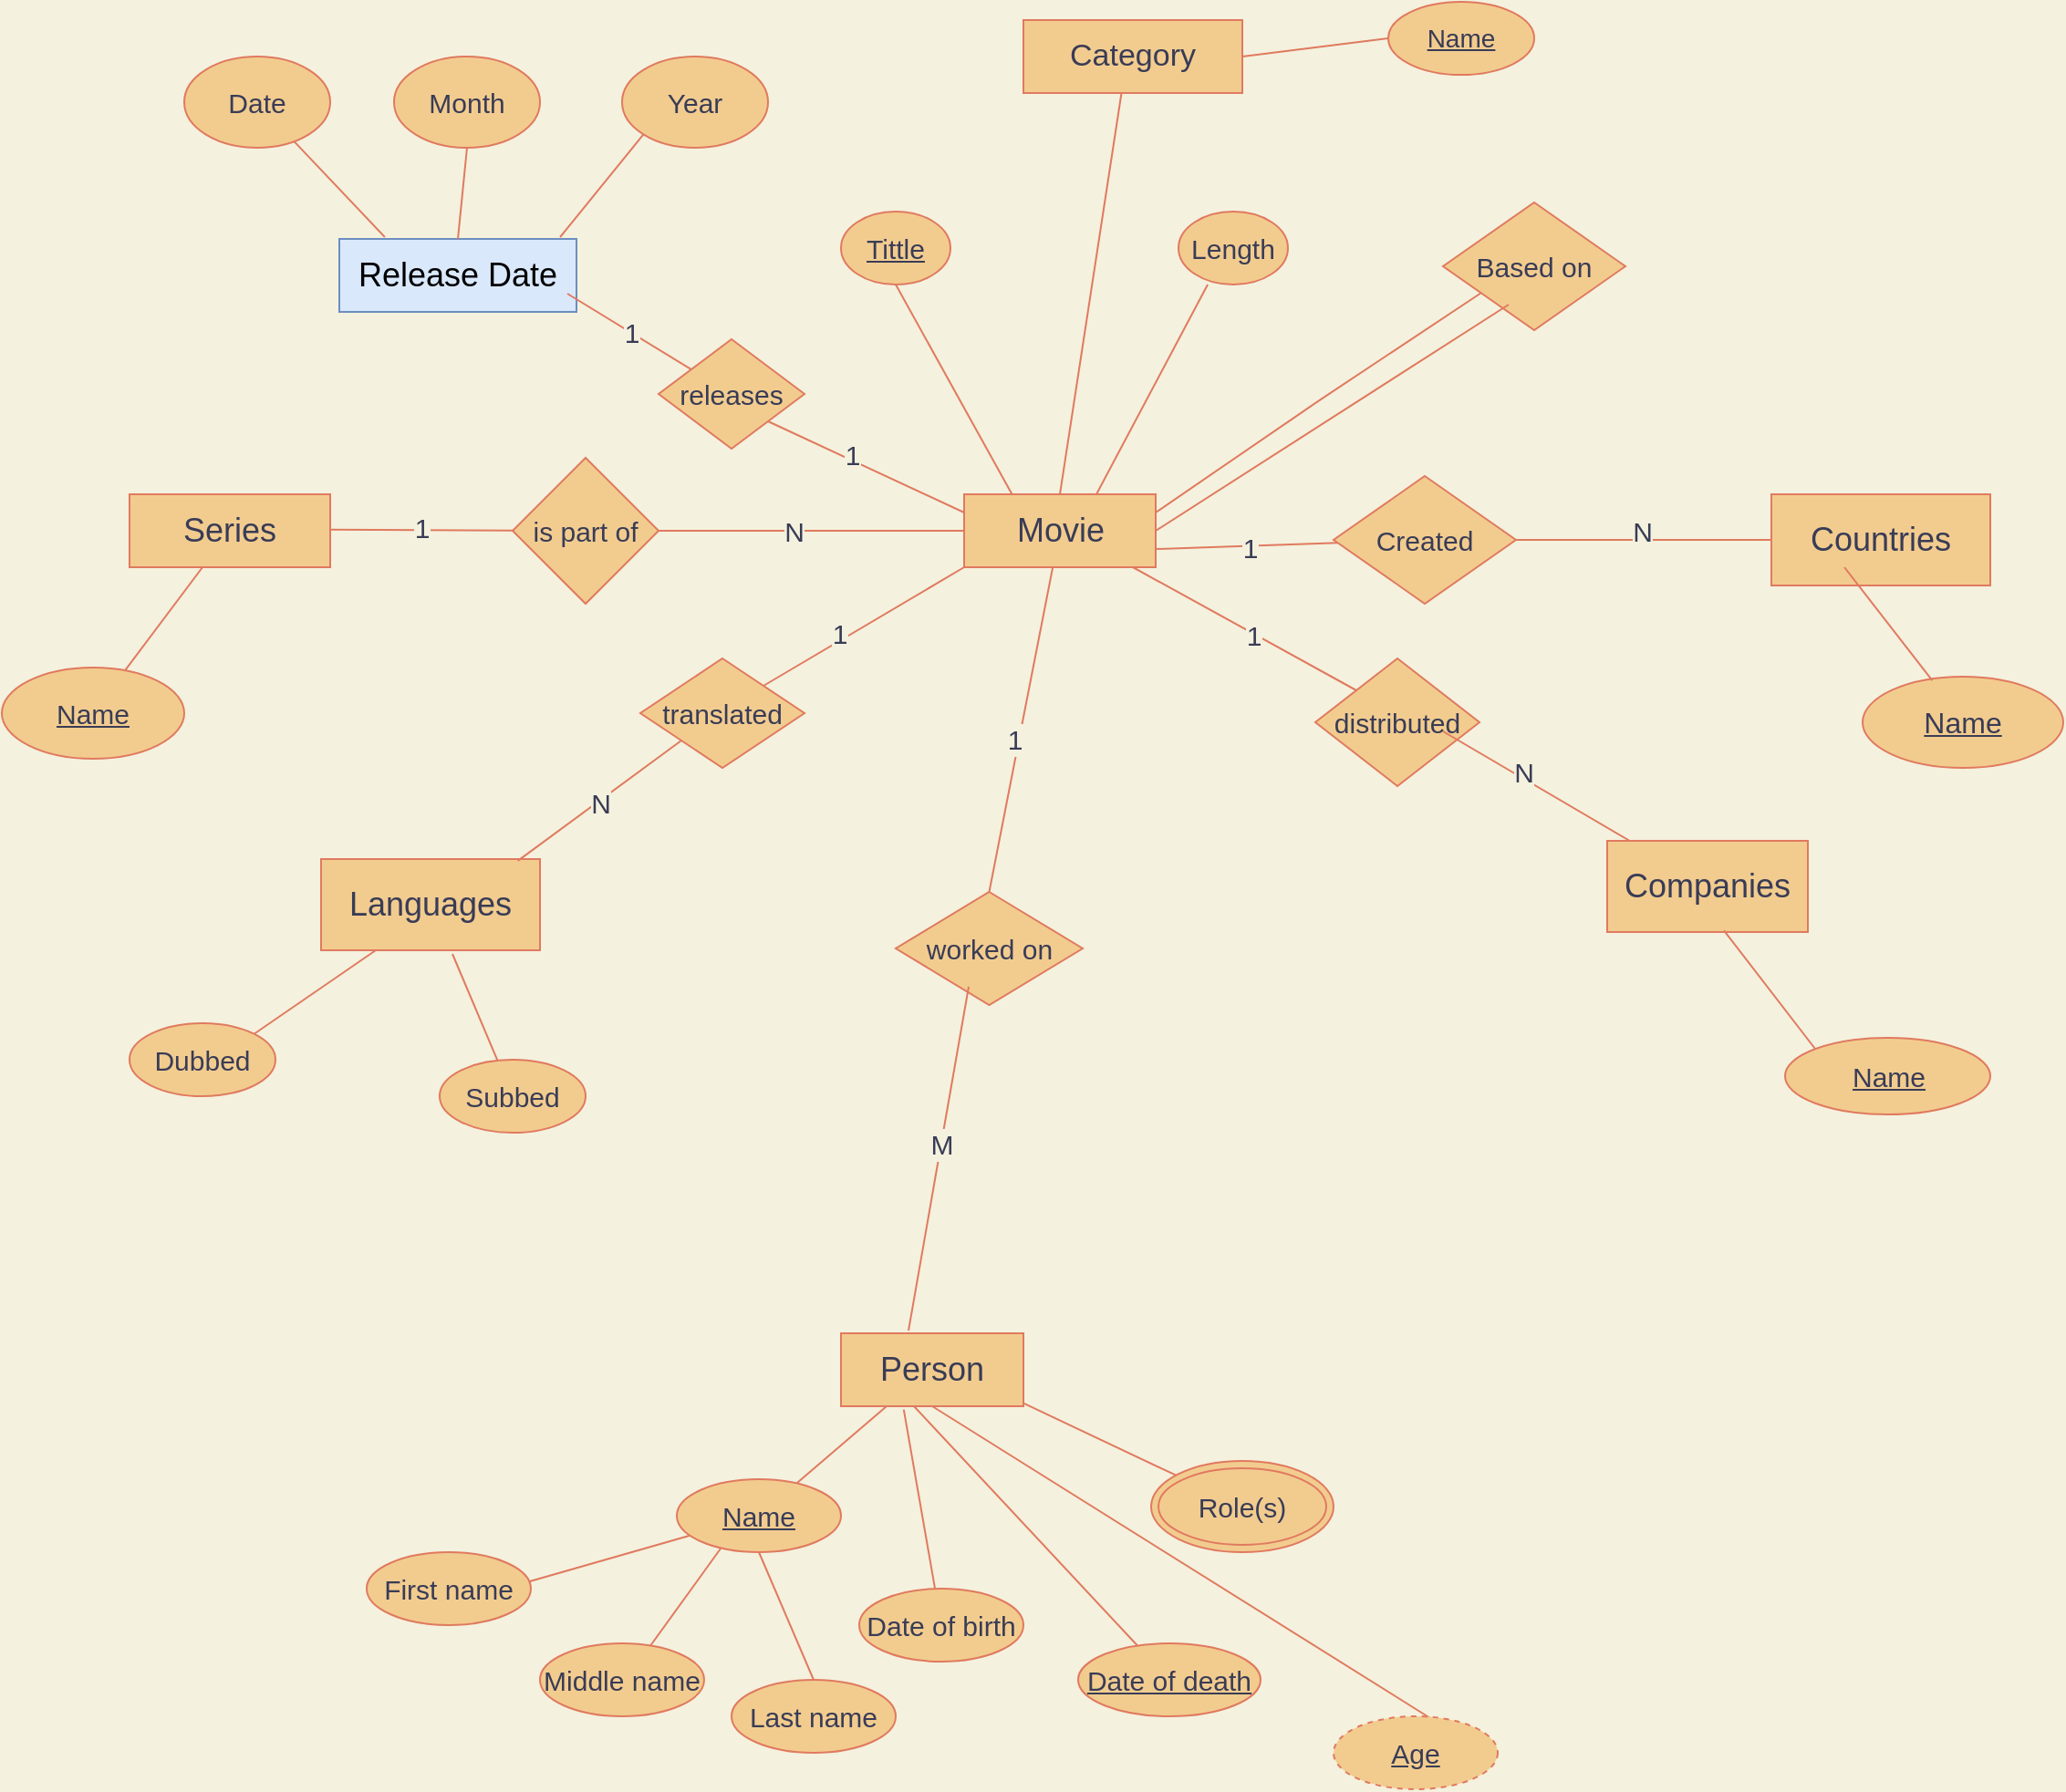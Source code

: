 <mxfile version="13.7.7" type="github">
  <diagram id="R2lEEEUBdFMjLlhIrx00" name="Page-1">
    <mxGraphModel dx="1888" dy="1680" grid="1" gridSize="10" guides="1" tooltips="1" connect="1" arrows="0" fold="1" page="1" pageScale="1" pageWidth="850" pageHeight="1100" background="#F4F1DE" math="0" shadow="0" extFonts="Permanent Marker^https://fonts.googleapis.com/css?family=Permanent+Marker">
      <root>
        <mxCell id="0" />
        <mxCell id="1" parent="0" />
        <mxCell id="QT8byqksIuODXXpdPn-B-1" value="&lt;font style=&quot;font-size: 18px&quot;&gt;Movie&lt;/font&gt;" style="rounded=0;whiteSpace=wrap;html=1;fillColor=#F2CC8F;strokeColor=#E07A5F;fontColor=#393C56;" parent="1" vertex="1">
          <mxGeometry x="407.5" y="210" width="105" height="40" as="geometry" />
        </mxCell>
        <mxCell id="QT8byqksIuODXXpdPn-B-2" value="&lt;font style=&quot;font-size: 18px&quot;&gt;Release Date&lt;/font&gt;" style="rounded=0;whiteSpace=wrap;html=1;fillColor=#dae8fc;strokeColor=#6c8ebf;" parent="1" vertex="1">
          <mxGeometry x="65" y="70" width="130" height="40" as="geometry" />
        </mxCell>
        <mxCell id="sR3rpR7EwdKjjfOCHWL--3" value="" style="edgeStyle=none;orthogonalLoop=1;jettySize=auto;html=1;endArrow=none;fillColor=#F2CC8F;fontSize=15;fontColor=#393C56;strokeColor=#E07A5F;labelBackgroundColor=#F4F1DE;" parent="1" source="QT8byqksIuODXXpdPn-B-3" target="sR3rpR7EwdKjjfOCHWL--2" edge="1">
          <mxGeometry relative="1" as="geometry" />
        </mxCell>
        <mxCell id="QT8byqksIuODXXpdPn-B-3" value="&lt;font style=&quot;font-size: 18px&quot;&gt;Series&lt;/font&gt;" style="rounded=0;whiteSpace=wrap;html=1;fontSize=18;fillColor=#F2CC8F;strokeColor=#E07A5F;fontColor=#393C56;" parent="1" vertex="1">
          <mxGeometry x="-50" y="210" width="110" height="40" as="geometry" />
        </mxCell>
        <mxCell id="QT8byqksIuODXXpdPn-B-4" value="&lt;font style=&quot;font-size: 18px&quot;&gt;Languages&lt;/font&gt;" style="rounded=0;whiteSpace=wrap;html=1;fillColor=#F2CC8F;strokeColor=#E07A5F;fontColor=#393C56;" parent="1" vertex="1">
          <mxGeometry x="55" y="410" width="120" height="50" as="geometry" />
        </mxCell>
        <mxCell id="QT8byqksIuODXXpdPn-B-5" value="&lt;font style=&quot;font-size: 18px&quot;&gt;Companies&lt;/font&gt;" style="rounded=0;whiteSpace=wrap;html=1;sketch=0;strokeColor=#E07A5F;fillColor=#F2CC8F;fontColor=#393C56;" parent="1" vertex="1">
          <mxGeometry x="760" y="400" width="110" height="50" as="geometry" />
        </mxCell>
        <mxCell id="QT8byqksIuODXXpdPn-B-6" value="&lt;font style=&quot;font-size: 18px&quot;&gt;Countries&lt;/font&gt;" style="rounded=0;whiteSpace=wrap;html=1;sketch=0;strokeColor=#E07A5F;fillColor=#F2CC8F;fontColor=#393C56;" parent="1" vertex="1">
          <mxGeometry x="850" y="210" width="120" height="50" as="geometry" />
        </mxCell>
        <mxCell id="QT8byqksIuODXXpdPn-B-7" value="&lt;u&gt;&lt;font style=&quot;font-size: 16px&quot;&gt;Name&lt;/font&gt;&lt;/u&gt;" style="ellipse;whiteSpace=wrap;html=1;rounded=0;fontColor=#393C56;strokeColor=#E07A5F;fillColor=#F2CC8F;sketch=0;" parent="1" vertex="1">
          <mxGeometry x="900" y="310" width="110" height="50" as="geometry" />
        </mxCell>
        <mxCell id="QT8byqksIuODXXpdPn-B-9" value="&lt;font style=&quot;font-size: 15px&quot;&gt;&lt;u&gt;Name&lt;/u&gt;&lt;/font&gt;" style="ellipse;whiteSpace=wrap;html=1;rounded=0;fontColor=#393C56;strokeColor=#E07A5F;fillColor=#F2CC8F;sketch=0;" parent="1" vertex="1">
          <mxGeometry x="857.5" y="508" width="112.5" height="42" as="geometry" />
        </mxCell>
        <mxCell id="QT8byqksIuODXXpdPn-B-11" value="Dubbed" style="ellipse;whiteSpace=wrap;html=1;rounded=0;fontColor=#393C56;strokeColor=#E07A5F;fillColor=#F2CC8F;fontSize=15;" parent="1" vertex="1">
          <mxGeometry x="-50" y="500" width="80" height="40" as="geometry" />
        </mxCell>
        <mxCell id="sR3rpR7EwdKjjfOCHWL--2" value="&lt;font style=&quot;font-size: 15px&quot;&gt;&lt;u&gt;Name&lt;/u&gt;&lt;/font&gt;" style="ellipse;whiteSpace=wrap;html=1;rounded=0;fontSize=18;fontColor=#393C56;strokeColor=#E07A5F;fillColor=#F2CC8F;" parent="1" vertex="1">
          <mxGeometry x="-120" y="305" width="100" height="50" as="geometry" />
        </mxCell>
        <mxCell id="sR3rpR7EwdKjjfOCHWL--5" value="Date" style="ellipse;whiteSpace=wrap;html=1;rounded=0;sketch=0;strokeColor=#E07A5F;fillColor=#F2CC8F;fontSize=15;fontColor=#393C56;" parent="1" vertex="1">
          <mxGeometry x="-20" y="-30" width="80" height="50" as="geometry" />
        </mxCell>
        <mxCell id="sR3rpR7EwdKjjfOCHWL--6" value="Month" style="ellipse;whiteSpace=wrap;html=1;rounded=0;sketch=0;strokeColor=#E07A5F;fillColor=#F2CC8F;fontSize=15;fontColor=#393C56;" parent="1" vertex="1">
          <mxGeometry x="95" y="-30" width="80" height="50" as="geometry" />
        </mxCell>
        <mxCell id="sR3rpR7EwdKjjfOCHWL--7" value="Year" style="ellipse;whiteSpace=wrap;html=1;rounded=0;sketch=0;strokeColor=#E07A5F;fillColor=#F2CC8F;fontSize=15;fontColor=#393C56;" parent="1" vertex="1">
          <mxGeometry x="220" y="-30" width="80" height="50" as="geometry" />
        </mxCell>
        <mxCell id="sR3rpR7EwdKjjfOCHWL--8" value="" style="endArrow=none;html=1;strokeColor=#E07A5F;fillColor=#F2CC8F;fontSize=15;fontColor=#393C56;exitX=0.192;exitY=-0.025;exitDx=0;exitDy=0;exitPerimeter=0;labelBackgroundColor=#F4F1DE;" parent="1" source="QT8byqksIuODXXpdPn-B-2" target="sR3rpR7EwdKjjfOCHWL--5" edge="1">
          <mxGeometry width="50" height="50" relative="1" as="geometry">
            <mxPoint x="80" y="110" as="sourcePoint" />
            <mxPoint x="130" y="60" as="targetPoint" />
          </mxGeometry>
        </mxCell>
        <mxCell id="sR3rpR7EwdKjjfOCHWL--9" value="" style="endArrow=none;html=1;strokeColor=#E07A5F;fillColor=#F2CC8F;fontSize=15;fontColor=#393C56;exitX=0.5;exitY=0;exitDx=0;exitDy=0;entryX=0.5;entryY=1;entryDx=0;entryDy=0;labelBackgroundColor=#F4F1DE;" parent="1" source="QT8byqksIuODXXpdPn-B-2" target="sR3rpR7EwdKjjfOCHWL--6" edge="1">
          <mxGeometry width="50" height="50" relative="1" as="geometry">
            <mxPoint x="120" y="110" as="sourcePoint" />
            <mxPoint x="170" y="60" as="targetPoint" />
          </mxGeometry>
        </mxCell>
        <mxCell id="sR3rpR7EwdKjjfOCHWL--10" value="" style="endArrow=none;html=1;strokeColor=#E07A5F;fillColor=#F2CC8F;fontSize=15;fontColor=#393C56;entryX=0;entryY=1;entryDx=0;entryDy=0;exitX=0.931;exitY=-0.025;exitDx=0;exitDy=0;exitPerimeter=0;labelBackgroundColor=#F4F1DE;" parent="1" source="QT8byqksIuODXXpdPn-B-2" target="sR3rpR7EwdKjjfOCHWL--7" edge="1">
          <mxGeometry width="50" height="50" relative="1" as="geometry">
            <mxPoint x="200" y="110" as="sourcePoint" />
            <mxPoint x="250" y="60" as="targetPoint" />
          </mxGeometry>
        </mxCell>
        <mxCell id="sR3rpR7EwdKjjfOCHWL--12" value="&lt;u&gt;Tittle&lt;/u&gt;" style="ellipse;whiteSpace=wrap;html=1;rounded=0;sketch=0;strokeColor=#E07A5F;fillColor=#F2CC8F;fontSize=15;fontColor=#393C56;" parent="1" vertex="1">
          <mxGeometry x="340" y="55" width="60" height="40" as="geometry" />
        </mxCell>
        <mxCell id="sR3rpR7EwdKjjfOCHWL--13" value="Length" style="ellipse;whiteSpace=wrap;html=1;rounded=0;sketch=0;strokeColor=#E07A5F;fillColor=#F2CC8F;fontSize=15;fontColor=#393C56;" parent="1" vertex="1">
          <mxGeometry x="525" y="55" width="60" height="40" as="geometry" />
        </mxCell>
        <mxCell id="sR3rpR7EwdKjjfOCHWL--14" value="" style="endArrow=none;html=1;strokeColor=#E07A5F;fillColor=#F2CC8F;fontSize=15;fontColor=#393C56;entryX=0.267;entryY=1;entryDx=0;entryDy=0;entryPerimeter=0;labelBackgroundColor=#F4F1DE;" parent="1" target="sR3rpR7EwdKjjfOCHWL--13" edge="1">
          <mxGeometry width="50" height="50" relative="1" as="geometry">
            <mxPoint x="480" y="210" as="sourcePoint" />
            <mxPoint x="500" y="190" as="targetPoint" />
          </mxGeometry>
        </mxCell>
        <mxCell id="sR3rpR7EwdKjjfOCHWL--15" value="" style="endArrow=none;html=1;strokeColor=#E07A5F;fillColor=#F2CC8F;fontSize=15;fontColor=#393C56;exitX=0.5;exitY=0;exitDx=0;exitDy=0;entryX=0.5;entryY=1;entryDx=0;entryDy=0;labelBackgroundColor=#F4F1DE;" parent="1" source="QT8byqksIuODXXpdPn-B-1" edge="1">
          <mxGeometry width="50" height="50" relative="1" as="geometry">
            <mxPoint x="400" y="220" as="sourcePoint" />
            <mxPoint x="493.75" y="-10" as="targetPoint" />
          </mxGeometry>
        </mxCell>
        <mxCell id="sR3rpR7EwdKjjfOCHWL--16" value="" style="endArrow=none;html=1;strokeColor=#E07A5F;fillColor=#F2CC8F;fontSize=15;fontColor=#393C56;exitX=0.5;exitY=1;exitDx=0;exitDy=0;entryX=0.25;entryY=0;entryDx=0;entryDy=0;labelBackgroundColor=#F4F1DE;" parent="1" source="sR3rpR7EwdKjjfOCHWL--12" target="QT8byqksIuODXXpdPn-B-1" edge="1">
          <mxGeometry width="50" height="50" relative="1" as="geometry">
            <mxPoint x="370" y="170" as="sourcePoint" />
            <mxPoint x="400" y="210" as="targetPoint" />
          </mxGeometry>
        </mxCell>
        <mxCell id="sR3rpR7EwdKjjfOCHWL--18" value="" style="endArrow=none;html=1;strokeColor=#E07A5F;fillColor=#F2CC8F;fontSize=15;fontColor=#393C56;exitX=1;exitY=0;exitDx=0;exitDy=0;entryX=0.25;entryY=1;entryDx=0;entryDy=0;labelBackgroundColor=#F4F1DE;" parent="1" source="QT8byqksIuODXXpdPn-B-11" target="QT8byqksIuODXXpdPn-B-4" edge="1">
          <mxGeometry width="50" height="50" relative="1" as="geometry">
            <mxPoint x="70" y="490" as="sourcePoint" />
            <mxPoint x="120" y="440" as="targetPoint" />
          </mxGeometry>
        </mxCell>
        <mxCell id="sR3rpR7EwdKjjfOCHWL--19" value="" style="endArrow=none;html=1;strokeColor=#E07A5F;fillColor=#F2CC8F;fontSize=15;fontColor=#393C56;entryX=0;entryY=0;entryDx=0;entryDy=0;exitX=0.582;exitY=0.984;exitDx=0;exitDy=0;exitPerimeter=0;labelBackgroundColor=#F4F1DE;" parent="1" source="QT8byqksIuODXXpdPn-B-5" target="QT8byqksIuODXXpdPn-B-9" edge="1">
          <mxGeometry width="50" height="50" relative="1" as="geometry">
            <mxPoint x="626" y="460" as="sourcePoint" />
            <mxPoint x="635" y="510" as="targetPoint" />
          </mxGeometry>
        </mxCell>
        <mxCell id="sR3rpR7EwdKjjfOCHWL--20" value="" style="endArrow=none;html=1;strokeColor=#E07A5F;fillColor=#F2CC8F;fontSize=15;fontColor=#393C56;exitX=0.347;exitY=0.042;exitDx=0;exitDy=0;exitPerimeter=0;labelBackgroundColor=#F4F1DE;" parent="1" source="QT8byqksIuODXXpdPn-B-7" edge="1">
          <mxGeometry width="50" height="50" relative="1" as="geometry">
            <mxPoint x="890" y="310" as="sourcePoint" />
            <mxPoint x="890" y="250" as="targetPoint" />
          </mxGeometry>
        </mxCell>
        <mxCell id="sR3rpR7EwdKjjfOCHWL--21" value="&lt;font style=&quot;font-size: 18px&quot;&gt;Person&lt;/font&gt;" style="rounded=0;whiteSpace=wrap;html=1;sketch=0;strokeColor=#E07A5F;fillColor=#F2CC8F;fontSize=15;fontColor=#393C56;" parent="1" vertex="1">
          <mxGeometry x="340" y="670" width="100" height="40" as="geometry" />
        </mxCell>
        <mxCell id="sR3rpR7EwdKjjfOCHWL--22" value="" style="endArrow=none;html=1;strokeColor=#E07A5F;fillColor=#F2CC8F;fontSize=15;fontColor=#393C56;entryX=0.25;entryY=1;entryDx=0;entryDy=0;exitX=0.733;exitY=0.05;exitDx=0;exitDy=0;exitPerimeter=0;labelBackgroundColor=#F4F1DE;" parent="1" source="sR3rpR7EwdKjjfOCHWL--24" target="sR3rpR7EwdKjjfOCHWL--21" edge="1">
          <mxGeometry width="50" height="50" relative="1" as="geometry">
            <mxPoint x="304" y="499" as="sourcePoint" />
            <mxPoint x="346.718" y="493.282" as="targetPoint" />
          </mxGeometry>
        </mxCell>
        <mxCell id="sR3rpR7EwdKjjfOCHWL--24" value="&lt;u&gt;Name&lt;/u&gt;" style="ellipse;whiteSpace=wrap;html=1;rounded=0;sketch=0;strokeColor=#E07A5F;fillColor=#F2CC8F;fontSize=15;fontColor=#393C56;" parent="1" vertex="1">
          <mxGeometry x="250" y="750" width="90" height="40" as="geometry" />
        </mxCell>
        <mxCell id="sR3rpR7EwdKjjfOCHWL--25" value="" style="endArrow=none;html=1;strokeColor=#E07A5F;fillColor=#F2CC8F;fontSize=15;fontColor=#393C56;entryX=0.5;entryY=1;entryDx=0;entryDy=0;exitX=0.589;exitY=0.025;exitDx=0;exitDy=0;exitPerimeter=0;labelBackgroundColor=#F4F1DE;" parent="1" source="sR3rpR7EwdKjjfOCHWL--26" target="sR3rpR7EwdKjjfOCHWL--21" edge="1">
          <mxGeometry width="50" height="50" relative="1" as="geometry">
            <mxPoint x="390" y="510" as="sourcePoint" />
            <mxPoint x="385" y="470" as="targetPoint" />
          </mxGeometry>
        </mxCell>
        <mxCell id="sR3rpR7EwdKjjfOCHWL--26" value="&lt;u&gt;Age&lt;/u&gt;" style="ellipse;whiteSpace=wrap;html=1;rounded=0;sketch=0;strokeColor=#E07A5F;fillColor=#F2CC8F;fontSize=15;fontColor=#393C56;dashed=1;" parent="1" vertex="1">
          <mxGeometry x="610" y="880" width="90" height="40" as="geometry" />
        </mxCell>
        <mxCell id="sR3rpR7EwdKjjfOCHWL--27" value="" style="endArrow=none;html=1;strokeColor=#E07A5F;fillColor=#F2CC8F;fontSize=15;fontColor=#393C56;entryX=0.25;entryY=1;entryDx=0;entryDy=0;labelBackgroundColor=#F4F1DE;" parent="1" source="sR3rpR7EwdKjjfOCHWL--39" edge="1">
          <mxGeometry width="50" height="50" relative="1" as="geometry">
            <mxPoint x="471.724" y="740.004" as="sourcePoint" />
            <mxPoint x="440" y="708.28" as="targetPoint" />
          </mxGeometry>
        </mxCell>
        <mxCell id="sR3rpR7EwdKjjfOCHWL--31" value="" style="edgeStyle=none;orthogonalLoop=1;jettySize=auto;html=1;endArrow=none;strokeColor=#E07A5F;fillColor=#F2CC8F;fontSize=15;fontColor=#393C56;labelBackgroundColor=#F4F1DE;entryX=0.344;entryY=1.045;entryDx=0;entryDy=0;entryPerimeter=0;" parent="1" source="sR3rpR7EwdKjjfOCHWL--30" target="sR3rpR7EwdKjjfOCHWL--21" edge="1">
          <mxGeometry relative="1" as="geometry">
            <mxPoint x="402" y="840" as="targetPoint" />
            <Array as="points" />
          </mxGeometry>
        </mxCell>
        <mxCell id="sR3rpR7EwdKjjfOCHWL--30" value="Date of birth" style="ellipse;whiteSpace=wrap;html=1;rounded=0;sketch=0;strokeColor=#E07A5F;fillColor=#F2CC8F;fontSize=15;fontColor=#393C56;" parent="1" vertex="1">
          <mxGeometry x="350" y="810" width="90" height="40" as="geometry" />
        </mxCell>
        <mxCell id="sR3rpR7EwdKjjfOCHWL--32" value="" style="endArrow=none;html=1;strokeColor=#E07A5F;fillColor=#F2CC8F;fontSize=15;fontColor=#393C56;labelBackgroundColor=#F4F1DE;" parent="1" source="sR3rpR7EwdKjjfOCHWL--33" edge="1">
          <mxGeometry width="50" height="50" relative="1" as="geometry">
            <mxPoint x="474" y="619" as="sourcePoint" />
            <mxPoint x="380" y="710" as="targetPoint" />
            <Array as="points" />
          </mxGeometry>
        </mxCell>
        <mxCell id="sR3rpR7EwdKjjfOCHWL--33" value="&lt;u&gt;Date of death&lt;/u&gt;" style="ellipse;whiteSpace=wrap;html=1;rounded=0;sketch=0;strokeColor=#E07A5F;fillColor=#F2CC8F;fontSize=15;fontColor=#393C56;" parent="1" vertex="1">
          <mxGeometry x="470" y="840" width="100" height="40" as="geometry" />
        </mxCell>
        <mxCell id="sR3rpR7EwdKjjfOCHWL--37" value="" style="endArrow=none;html=1;strokeColor=#E07A5F;fillColor=#F2CC8F;fontSize=15;fontColor=#393C56;labelBackgroundColor=#F4F1DE;" parent="1" target="sR3rpR7EwdKjjfOCHWL--24" edge="1">
          <mxGeometry width="50" height="50" relative="1" as="geometry">
            <mxPoint x="159" y="809" as="sourcePoint" />
            <mxPoint x="230" y="770" as="targetPoint" />
          </mxGeometry>
        </mxCell>
        <mxCell id="sR3rpR7EwdKjjfOCHWL--38" value="First name" style="ellipse;whiteSpace=wrap;html=1;rounded=0;sketch=0;strokeColor=#E07A5F;fillColor=#F2CC8F;fontSize=15;fontColor=#393C56;" parent="1" vertex="1">
          <mxGeometry x="80" y="790" width="90" height="40" as="geometry" />
        </mxCell>
        <mxCell id="sR3rpR7EwdKjjfOCHWL--39" value="Role(s)" style="ellipse;shape=doubleEllipse;whiteSpace=wrap;html=1;rounded=0;sketch=0;strokeColor=#E07A5F;fillColor=#F2CC8F;fontSize=15;fontColor=#393C56;" parent="1" vertex="1">
          <mxGeometry x="510" y="740" width="100" height="50" as="geometry" />
        </mxCell>
        <mxCell id="sR3rpR7EwdKjjfOCHWL--40" value="" style="endArrow=none;html=1;strokeColor=#E07A5F;fillColor=#F2CC8F;fontSize=15;fontColor=#393C56;exitX=0.667;exitY=0.05;exitDx=0;exitDy=0;exitPerimeter=0;entryX=0.267;entryY=0.95;entryDx=0;entryDy=0;entryPerimeter=0;labelBackgroundColor=#F4F1DE;" parent="1" source="sR3rpR7EwdKjjfOCHWL--41" target="sR3rpR7EwdKjjfOCHWL--24" edge="1">
          <mxGeometry width="50" height="50" relative="1" as="geometry">
            <mxPoint x="214" y="610" as="sourcePoint" />
            <mxPoint x="280" y="800" as="targetPoint" />
          </mxGeometry>
        </mxCell>
        <mxCell id="sR3rpR7EwdKjjfOCHWL--41" value="Middle name" style="ellipse;whiteSpace=wrap;html=1;rounded=0;sketch=0;strokeColor=#E07A5F;fillColor=#F2CC8F;fontSize=15;fontColor=#393C56;" parent="1" vertex="1">
          <mxGeometry x="175" y="840" width="90" height="40" as="geometry" />
        </mxCell>
        <mxCell id="sR3rpR7EwdKjjfOCHWL--42" value="" style="endArrow=none;html=1;strokeColor=#E07A5F;fillColor=#F2CC8F;fontSize=15;fontColor=#393C56;entryX=0.5;entryY=1;entryDx=0;entryDy=0;exitX=0.5;exitY=0;exitDx=0;exitDy=0;labelBackgroundColor=#F4F1DE;" parent="1" source="sR3rpR7EwdKjjfOCHWL--43" target="sR3rpR7EwdKjjfOCHWL--24" edge="1">
          <mxGeometry width="50" height="50" relative="1" as="geometry">
            <mxPoint x="294" y="669" as="sourcePoint" />
            <mxPoint x="365" y="630" as="targetPoint" />
          </mxGeometry>
        </mxCell>
        <mxCell id="sR3rpR7EwdKjjfOCHWL--43" value="Last name" style="ellipse;whiteSpace=wrap;html=1;rounded=0;sketch=0;strokeColor=#E07A5F;fillColor=#F2CC8F;fontSize=15;fontColor=#393C56;" parent="1" vertex="1">
          <mxGeometry x="280" y="860" width="90" height="40" as="geometry" />
        </mxCell>
        <mxCell id="sR3rpR7EwdKjjfOCHWL--46" value="Subbed" style="ellipse;whiteSpace=wrap;html=1;rounded=0;fontColor=#393C56;strokeColor=#E07A5F;fillColor=#F2CC8F;fontSize=15;" parent="1" vertex="1">
          <mxGeometry x="120" y="520" width="80" height="40" as="geometry" />
        </mxCell>
        <mxCell id="sR3rpR7EwdKjjfOCHWL--47" value="" style="endArrow=none;html=1;strokeColor=#E07A5F;fillColor=#F2CC8F;fontSize=15;fontColor=#393C56;entryX=0.6;entryY=1.04;entryDx=0;entryDy=0;entryPerimeter=0;labelBackgroundColor=#F4F1DE;" parent="1" source="sR3rpR7EwdKjjfOCHWL--46" target="QT8byqksIuODXXpdPn-B-4" edge="1">
          <mxGeometry width="50" height="50" relative="1" as="geometry">
            <mxPoint x="155" y="490" as="sourcePoint" />
            <mxPoint x="205" y="440" as="targetPoint" />
          </mxGeometry>
        </mxCell>
        <mxCell id="sR3rpR7EwdKjjfOCHWL--48" value="Created" style="rhombus;whiteSpace=wrap;html=1;rounded=0;sketch=0;strokeColor=#E07A5F;fillColor=#F2CC8F;fontSize=15;fontColor=#393C56;" parent="1" vertex="1">
          <mxGeometry x="610" y="200" width="100" height="70" as="geometry" />
        </mxCell>
        <mxCell id="sR3rpR7EwdKjjfOCHWL--49" value="" style="endArrow=none;html=1;strokeColor=#E07A5F;fillColor=#F2CC8F;fontSize=15;fontColor=#393C56;exitX=1;exitY=0.75;exitDx=0;exitDy=0;labelBackgroundColor=#F4F1DE;" parent="1" source="QT8byqksIuODXXpdPn-B-1" target="sR3rpR7EwdKjjfOCHWL--48" edge="1">
          <mxGeometry width="50" height="50" relative="1" as="geometry">
            <mxPoint x="570" y="400" as="sourcePoint" />
            <mxPoint x="620" y="350" as="targetPoint" />
          </mxGeometry>
        </mxCell>
        <mxCell id="sR3rpR7EwdKjjfOCHWL--52" value="1" style="edgeLabel;html=1;align=center;verticalAlign=middle;resizable=0;points=[];fontSize=15;fontColor=#393C56;labelBackgroundColor=#F4F1DE;" parent="sR3rpR7EwdKjjfOCHWL--49" vertex="1" connectable="0">
          <mxGeometry x="0.017" relative="1" as="geometry">
            <mxPoint as="offset" />
          </mxGeometry>
        </mxCell>
        <mxCell id="sR3rpR7EwdKjjfOCHWL--51" value="" style="endArrow=none;html=1;strokeColor=#E07A5F;fillColor=#F2CC8F;fontSize=15;fontColor=#393C56;exitX=1;exitY=0.5;exitDx=0;exitDy=0;labelBackgroundColor=#F4F1DE;" parent="1" source="sR3rpR7EwdKjjfOCHWL--48" target="QT8byqksIuODXXpdPn-B-6" edge="1">
          <mxGeometry width="50" height="50" relative="1" as="geometry">
            <mxPoint x="710" y="241" as="sourcePoint" />
            <mxPoint x="740" y="310" as="targetPoint" />
          </mxGeometry>
        </mxCell>
        <mxCell id="sR3rpR7EwdKjjfOCHWL--53" value="N" style="edgeLabel;html=1;align=center;verticalAlign=middle;resizable=0;points=[];fontSize=15;fontColor=#393C56;labelBackgroundColor=#F4F1DE;" parent="sR3rpR7EwdKjjfOCHWL--51" vertex="1" connectable="0">
          <mxGeometry x="-0.021" y="5" relative="1" as="geometry">
            <mxPoint as="offset" />
          </mxGeometry>
        </mxCell>
        <mxCell id="sR3rpR7EwdKjjfOCHWL--54" value="translated" style="rhombus;whiteSpace=wrap;html=1;rounded=0;sketch=0;strokeColor=#E07A5F;fillColor=#F2CC8F;fontSize=15;fontColor=#393C56;" parent="1" vertex="1">
          <mxGeometry x="230" y="300" width="90" height="60" as="geometry" />
        </mxCell>
        <mxCell id="sR3rpR7EwdKjjfOCHWL--55" value="" style="endArrow=none;html=1;strokeColor=#E07A5F;fillColor=#F2CC8F;fontSize=15;fontColor=#393C56;entryX=0;entryY=1;entryDx=0;entryDy=0;exitX=0.899;exitY=0.019;exitDx=0;exitDy=0;exitPerimeter=0;labelBackgroundColor=#F4F1DE;" parent="1" source="QT8byqksIuODXXpdPn-B-4" target="sR3rpR7EwdKjjfOCHWL--54" edge="1">
          <mxGeometry width="50" height="50" relative="1" as="geometry">
            <mxPoint x="210" y="390" as="sourcePoint" />
            <mxPoint x="260" y="340" as="targetPoint" />
          </mxGeometry>
        </mxCell>
        <mxCell id="sR3rpR7EwdKjjfOCHWL--58" value="N" style="edgeLabel;html=1;align=center;verticalAlign=middle;resizable=0;points=[];fontSize=15;fontColor=#393C56;labelBackgroundColor=#F4F1DE;" parent="sR3rpR7EwdKjjfOCHWL--55" vertex="1" connectable="0">
          <mxGeometry x="-0.013" y="-1" relative="1" as="geometry">
            <mxPoint as="offset" />
          </mxGeometry>
        </mxCell>
        <mxCell id="sR3rpR7EwdKjjfOCHWL--56" value="" style="endArrow=none;html=1;strokeColor=#E07A5F;fillColor=#F2CC8F;fontSize=15;fontColor=#393C56;exitX=1;exitY=0;exitDx=0;exitDy=0;entryX=0;entryY=1;entryDx=0;entryDy=0;labelBackgroundColor=#F4F1DE;" parent="1" source="sR3rpR7EwdKjjfOCHWL--54" target="QT8byqksIuODXXpdPn-B-1" edge="1">
          <mxGeometry width="50" height="50" relative="1" as="geometry">
            <mxPoint x="320" y="310" as="sourcePoint" />
            <mxPoint x="400" y="250" as="targetPoint" />
          </mxGeometry>
        </mxCell>
        <mxCell id="sR3rpR7EwdKjjfOCHWL--57" value="1" style="edgeLabel;html=1;align=center;verticalAlign=middle;resizable=0;points=[];fontSize=15;fontColor=#393C56;labelBackgroundColor=#F4F1DE;" parent="sR3rpR7EwdKjjfOCHWL--56" vertex="1" connectable="0">
          <mxGeometry x="-0.221" y="4" relative="1" as="geometry">
            <mxPoint as="offset" />
          </mxGeometry>
        </mxCell>
        <mxCell id="sR3rpR7EwdKjjfOCHWL--59" value="is part of" style="rhombus;whiteSpace=wrap;html=1;rounded=0;sketch=0;strokeColor=#E07A5F;fillColor=#F2CC8F;fontSize=15;fontColor=#393C56;" parent="1" vertex="1">
          <mxGeometry x="160" y="190" width="80" height="80" as="geometry" />
        </mxCell>
        <mxCell id="sR3rpR7EwdKjjfOCHWL--60" value="" style="endArrow=none;html=1;strokeColor=#E07A5F;fillColor=#F2CC8F;fontSize=15;fontColor=#393C56;labelBackgroundColor=#F4F1DE;" parent="1" target="sR3rpR7EwdKjjfOCHWL--59" edge="1">
          <mxGeometry width="50" height="50" relative="1" as="geometry">
            <mxPoint x="60" y="229.41" as="sourcePoint" />
            <mxPoint x="130" y="229.41" as="targetPoint" />
          </mxGeometry>
        </mxCell>
        <mxCell id="sR3rpR7EwdKjjfOCHWL--62" value="1" style="edgeLabel;html=1;align=center;verticalAlign=middle;resizable=0;points=[];fontSize=15;fontColor=#393C56;labelBackgroundColor=#F4F1DE;" parent="sR3rpR7EwdKjjfOCHWL--60" vertex="1" connectable="0">
          <mxGeometry x="-0.026" y="2" relative="1" as="geometry">
            <mxPoint x="1" as="offset" />
          </mxGeometry>
        </mxCell>
        <mxCell id="sR3rpR7EwdKjjfOCHWL--61" value="" style="endArrow=none;html=1;strokeColor=#E07A5F;fillColor=#F2CC8F;fontSize=15;fontColor=#393C56;entryX=0;entryY=0.5;entryDx=0;entryDy=0;exitX=1;exitY=0.5;exitDx=0;exitDy=0;labelBackgroundColor=#F4F1DE;" parent="1" source="sR3rpR7EwdKjjfOCHWL--59" target="QT8byqksIuODXXpdPn-B-1" edge="1">
          <mxGeometry width="50" height="50" relative="1" as="geometry">
            <mxPoint x="250" y="260" as="sourcePoint" />
            <mxPoint x="300" y="210" as="targetPoint" />
          </mxGeometry>
        </mxCell>
        <mxCell id="sR3rpR7EwdKjjfOCHWL--63" value="N" style="edgeLabel;html=1;align=center;verticalAlign=middle;resizable=0;points=[];fontSize=15;fontColor=#393C56;labelBackgroundColor=#F4F1DE;" parent="sR3rpR7EwdKjjfOCHWL--61" vertex="1" connectable="0">
          <mxGeometry x="-0.135" relative="1" as="geometry">
            <mxPoint x="1" as="offset" />
          </mxGeometry>
        </mxCell>
        <mxCell id="sR3rpR7EwdKjjfOCHWL--64" value="releases" style="rhombus;whiteSpace=wrap;html=1;rounded=0;sketch=0;strokeColor=#E07A5F;fillColor=#F2CC8F;fontSize=15;fontColor=#393C56;" parent="1" vertex="1">
          <mxGeometry x="240" y="125" width="80" height="60" as="geometry" />
        </mxCell>
        <mxCell id="sR3rpR7EwdKjjfOCHWL--65" value="" style="endArrow=none;html=1;strokeColor=#E07A5F;fillColor=#F2CC8F;fontSize=15;fontColor=#393C56;entryX=1;entryY=1;entryDx=0;entryDy=0;exitX=0;exitY=0.25;exitDx=0;exitDy=0;labelBackgroundColor=#F4F1DE;" parent="1" source="QT8byqksIuODXXpdPn-B-1" target="sR3rpR7EwdKjjfOCHWL--64" edge="1">
          <mxGeometry width="50" height="50" relative="1" as="geometry">
            <mxPoint x="430" y="230" as="sourcePoint" />
            <mxPoint x="480" y="180" as="targetPoint" />
          </mxGeometry>
        </mxCell>
        <mxCell id="sR3rpR7EwdKjjfOCHWL--68" value="1" style="edgeLabel;html=1;align=center;verticalAlign=middle;resizable=0;points=[];fontSize=15;fontColor=#393C56;labelBackgroundColor=#F4F1DE;" parent="sR3rpR7EwdKjjfOCHWL--65" vertex="1" connectable="0">
          <mxGeometry x="0.168" y="-3" relative="1" as="geometry">
            <mxPoint as="offset" />
          </mxGeometry>
        </mxCell>
        <mxCell id="sR3rpR7EwdKjjfOCHWL--66" value="" style="endArrow=none;html=1;strokeColor=#E07A5F;fillColor=#F2CC8F;fontSize=15;fontColor=#393C56;labelBackgroundColor=#F4F1DE;" parent="1" source="sR3rpR7EwdKjjfOCHWL--64" edge="1">
          <mxGeometry width="50" height="50" relative="1" as="geometry">
            <mxPoint x="140" y="150" as="sourcePoint" />
            <mxPoint x="190" y="100" as="targetPoint" />
          </mxGeometry>
        </mxCell>
        <mxCell id="sR3rpR7EwdKjjfOCHWL--67" value="1" style="edgeLabel;html=1;align=center;verticalAlign=middle;resizable=0;points=[];fontSize=15;fontColor=#393C56;labelBackgroundColor=#F4F1DE;" parent="sR3rpR7EwdKjjfOCHWL--66" vertex="1" connectable="0">
          <mxGeometry x="-0.021" y="-1" relative="1" as="geometry">
            <mxPoint as="offset" />
          </mxGeometry>
        </mxCell>
        <mxCell id="sR3rpR7EwdKjjfOCHWL--69" value="distributed" style="rhombus;whiteSpace=wrap;html=1;rounded=0;sketch=0;strokeColor=#E07A5F;fillColor=#F2CC8F;fontSize=15;fontColor=#393C56;" parent="1" vertex="1">
          <mxGeometry x="600" y="300" width="90" height="70" as="geometry" />
        </mxCell>
        <mxCell id="sR3rpR7EwdKjjfOCHWL--70" value="" style="endArrow=none;html=1;strokeColor=#E07A5F;fillColor=#F2CC8F;fontSize=15;fontColor=#393C56;exitX=0;exitY=0;exitDx=0;exitDy=0;labelBackgroundColor=#F4F1DE;" parent="1" source="sR3rpR7EwdKjjfOCHWL--69" edge="1">
          <mxGeometry width="50" height="50" relative="1" as="geometry">
            <mxPoint x="440" y="290" as="sourcePoint" />
            <mxPoint x="500" y="250" as="targetPoint" />
          </mxGeometry>
        </mxCell>
        <mxCell id="sR3rpR7EwdKjjfOCHWL--72" value="1" style="edgeLabel;html=1;align=center;verticalAlign=middle;resizable=0;points=[];fontSize=15;fontColor=#393C56;labelBackgroundColor=#F4F1DE;" parent="sR3rpR7EwdKjjfOCHWL--70" vertex="1" connectable="0">
          <mxGeometry x="-0.075" y="1" relative="1" as="geometry">
            <mxPoint as="offset" />
          </mxGeometry>
        </mxCell>
        <mxCell id="sR3rpR7EwdKjjfOCHWL--71" value="" style="endArrow=none;html=1;strokeColor=#E07A5F;fillColor=#F2CC8F;fontSize=15;fontColor=#393C56;labelBackgroundColor=#F4F1DE;" parent="1" target="QT8byqksIuODXXpdPn-B-5" edge="1">
          <mxGeometry width="50" height="50" relative="1" as="geometry">
            <mxPoint x="670" y="340" as="sourcePoint" />
            <mxPoint x="660" y="320" as="targetPoint" />
          </mxGeometry>
        </mxCell>
        <mxCell id="sR3rpR7EwdKjjfOCHWL--73" value="N" style="edgeLabel;html=1;align=center;verticalAlign=middle;resizable=0;points=[];fontSize=15;fontColor=#393C56;labelBackgroundColor=#F4F1DE;" parent="sR3rpR7EwdKjjfOCHWL--71" vertex="1" connectable="0">
          <mxGeometry x="-0.184" y="3" relative="1" as="geometry">
            <mxPoint as="offset" />
          </mxGeometry>
        </mxCell>
        <mxCell id="sR3rpR7EwdKjjfOCHWL--75" value="worked on" style="rhombus;whiteSpace=wrap;html=1;rounded=0;sketch=0;strokeColor=#E07A5F;fillColor=#F2CC8F;fontSize=15;fontColor=#393C56;" parent="1" vertex="1">
          <mxGeometry x="370" y="428" width="102.5" height="62" as="geometry" />
        </mxCell>
        <mxCell id="sR3rpR7EwdKjjfOCHWL--76" value="" style="endArrow=none;html=1;strokeColor=#E07A5F;fillColor=#F2CC8F;fontSize=15;fontColor=#393C56;exitX=0.37;exitY=-0.035;exitDx=0;exitDy=0;exitPerimeter=0;labelBackgroundColor=#F4F1DE;" parent="1" source="sR3rpR7EwdKjjfOCHWL--21" edge="1">
          <mxGeometry width="50" height="50" relative="1" as="geometry">
            <mxPoint x="550" y="570" as="sourcePoint" />
            <mxPoint x="410" y="480" as="targetPoint" />
          </mxGeometry>
        </mxCell>
        <mxCell id="sR3rpR7EwdKjjfOCHWL--78" value="M" style="edgeLabel;html=1;align=center;verticalAlign=middle;resizable=0;points=[];fontSize=15;fontColor=#393C56;labelBackgroundColor=#F4F1DE;" parent="sR3rpR7EwdKjjfOCHWL--76" vertex="1" connectable="0">
          <mxGeometry x="0.085" relative="1" as="geometry">
            <mxPoint as="offset" />
          </mxGeometry>
        </mxCell>
        <mxCell id="sR3rpR7EwdKjjfOCHWL--77" value="" style="endArrow=none;html=1;strokeColor=#E07A5F;fillColor=#F2CC8F;fontSize=15;fontColor=#393C56;exitX=0.5;exitY=0;exitDx=0;exitDy=0;labelBackgroundColor=#F4F1DE;" parent="1" source="sR3rpR7EwdKjjfOCHWL--75" target="QT8byqksIuODXXpdPn-B-1" edge="1">
          <mxGeometry width="50" height="50" relative="1" as="geometry">
            <mxPoint x="550" y="570" as="sourcePoint" />
            <mxPoint x="600" y="520" as="targetPoint" />
          </mxGeometry>
        </mxCell>
        <mxCell id="sR3rpR7EwdKjjfOCHWL--79" value="1" style="edgeLabel;html=1;align=center;verticalAlign=middle;resizable=0;points=[];fontSize=15;fontColor=#393C56;labelBackgroundColor=#F4F1DE;" parent="sR3rpR7EwdKjjfOCHWL--77" vertex="1" connectable="0">
          <mxGeometry x="-0.061" y="3" relative="1" as="geometry">
            <mxPoint as="offset" />
          </mxGeometry>
        </mxCell>
        <mxCell id="bbRT-uuU0czDHTBwKCRB-2" value="" style="endArrow=none;html=1;strokeColor=#E07A5F;fillColor=#F2CC8F;fontSize=15;fontColor=#393C56;exitX=1;exitY=0.25;exitDx=0;exitDy=0;labelBackgroundColor=#F4F1DE;" parent="1" source="QT8byqksIuODXXpdPn-B-1" edge="1">
          <mxGeometry width="50" height="50" relative="1" as="geometry">
            <mxPoint x="490" y="220" as="sourcePoint" />
            <mxPoint x="696.115" y="96.115" as="targetPoint" />
            <Array as="points">
              <mxPoint x="600" y="160" />
            </Array>
          </mxGeometry>
        </mxCell>
        <mxCell id="bbRT-uuU0czDHTBwKCRB-4" value="Based on" style="rhombus;whiteSpace=wrap;html=1;rounded=0;sketch=0;strokeColor=#E07A5F;fillColor=#F2CC8F;fontSize=15;fontColor=#393C56;" parent="1" vertex="1">
          <mxGeometry x="670" y="50" width="100" height="70" as="geometry" />
        </mxCell>
        <mxCell id="bbRT-uuU0czDHTBwKCRB-5" value="" style="endArrow=none;html=1;strokeColor=#E07A5F;fillColor=#F2CC8F;fontSize=15;fontColor=#393C56;exitX=1;exitY=0.5;exitDx=0;exitDy=0;labelBackgroundColor=#F4F1DE;" parent="1" source="QT8byqksIuODXXpdPn-B-1" edge="1">
          <mxGeometry width="50" height="50" relative="1" as="geometry">
            <mxPoint x="522.5" y="230" as="sourcePoint" />
            <mxPoint x="706" y="106" as="targetPoint" />
          </mxGeometry>
        </mxCell>
        <mxCell id="9Uxb_Q5K6_LEml7VpZ7V-1" value="Category" style="rounded=0;whiteSpace=wrap;html=1;fillColor=#F2CC8F;strokeColor=#E07A5F;fontColor=#393C56;fontSize=17;" vertex="1" parent="1">
          <mxGeometry x="440" y="-50" width="120" height="40" as="geometry" />
        </mxCell>
        <mxCell id="9Uxb_Q5K6_LEml7VpZ7V-2" value="" style="endArrow=none;html=1;strokeColor=#E07A5F;fillColor=#F2CC8F;fontSize=17;fontColor=#393C56;entryX=0;entryY=0.5;entryDx=0;entryDy=0;exitX=1;exitY=0.5;exitDx=0;exitDy=0;" edge="1" parent="1" source="9Uxb_Q5K6_LEml7VpZ7V-1" target="9Uxb_Q5K6_LEml7VpZ7V-6">
          <mxGeometry width="50" height="50" relative="1" as="geometry">
            <mxPoint x="560" as="sourcePoint" />
            <mxPoint x="590" y="-60" as="targetPoint" />
          </mxGeometry>
        </mxCell>
        <mxCell id="9Uxb_Q5K6_LEml7VpZ7V-6" value="Name" style="ellipse;whiteSpace=wrap;html=1;rounded=0;sketch=0;strokeColor=#E07A5F;fillColor=#F2CC8F;fontSize=14;fontColor=#393C56;fontStyle=4" vertex="1" parent="1">
          <mxGeometry x="640" y="-60" width="80" height="40" as="geometry" />
        </mxCell>
      </root>
    </mxGraphModel>
  </diagram>
</mxfile>
